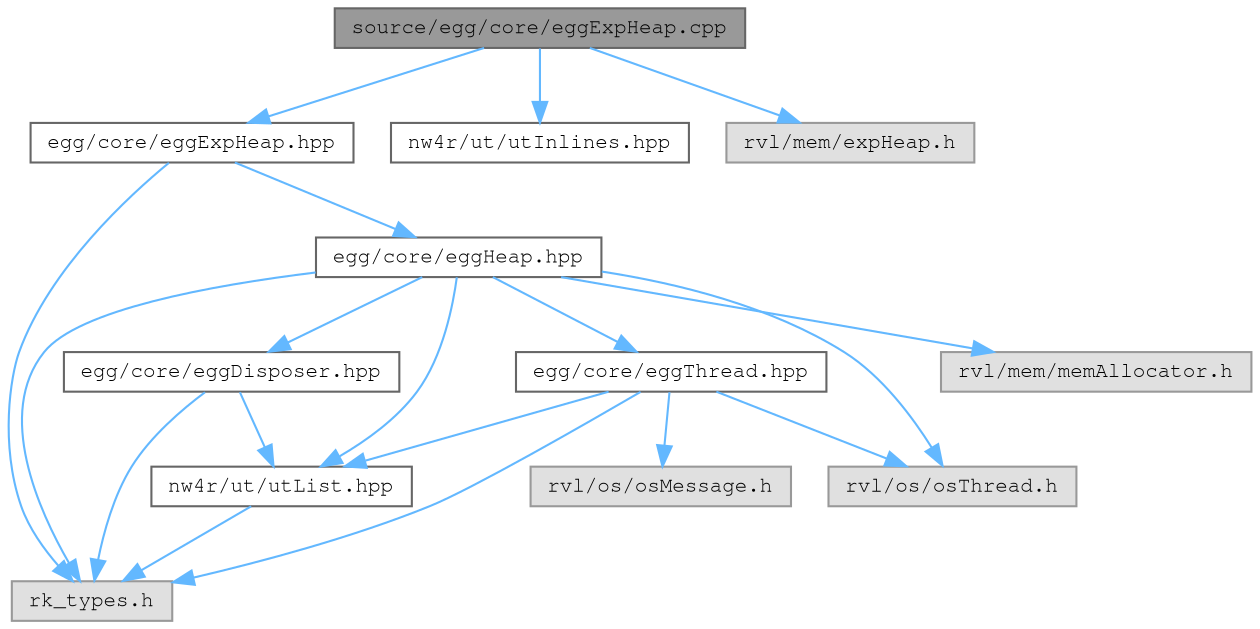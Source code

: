 digraph "source/egg/core/eggExpHeap.cpp"
{
 // LATEX_PDF_SIZE
  bgcolor="transparent";
  edge [fontname=FreeMono,fontsize=10,labelfontname=FreeMono,labelfontsize=10];
  node [fontname=FreeMono,fontsize=10,shape=box,height=0.2,width=0.4];
  Node1 [label="source/egg/core/eggExpHeap.cpp",height=0.2,width=0.4,color="gray40", fillcolor="grey60", style="filled", fontcolor="black",tooltip="EGG wraper for expanded heaps implementation."];
  Node1 -> Node2 [color="steelblue1",style="solid"];
  Node2 [label="egg/core/eggExpHeap.hpp",height=0.2,width=0.4,color="grey40", fillcolor="white", style="filled",URL="$egg_exp_heap_8hpp.html",tooltip="EGG wraper for expanded heaps header."];
  Node2 -> Node3 [color="steelblue1",style="solid"];
  Node3 [label="egg/core/eggHeap.hpp",height=0.2,width=0.4,color="grey40", fillcolor="white", style="filled",URL="$egg_heap_8hpp.html",tooltip="Base Heap class."];
  Node3 -> Node4 [color="steelblue1",style="solid"];
  Node4 [label="egg/core/eggDisposer.hpp",height=0.2,width=0.4,color="grey40", fillcolor="white", style="filled",URL="$egg_disposer_8hpp.html",tooltip="Headers for EGG::Disposer."];
  Node4 -> Node5 [color="steelblue1",style="solid"];
  Node5 [label="nw4r/ut/utList.hpp",height=0.2,width=0.4,color="grey40", fillcolor="white", style="filled",URL="$ut_list_8hpp_source.html",tooltip=" "];
  Node5 -> Node6 [color="steelblue1",style="solid"];
  Node6 [label="rk_types.h",height=0.2,width=0.4,color="grey60", fillcolor="#E0E0E0", style="filled",tooltip=" "];
  Node4 -> Node6 [color="steelblue1",style="solid"];
  Node3 -> Node5 [color="steelblue1",style="solid"];
  Node3 -> Node6 [color="steelblue1",style="solid"];
  Node3 -> Node7 [color="steelblue1",style="solid"];
  Node7 [label="rvl/os/osThread.h",height=0.2,width=0.4,color="grey60", fillcolor="#E0E0E0", style="filled",tooltip=" "];
  Node3 -> Node8 [color="steelblue1",style="solid"];
  Node8 [label="rvl/mem/memAllocator.h",height=0.2,width=0.4,color="grey60", fillcolor="#E0E0E0", style="filled",tooltip=" "];
  Node3 -> Node9 [color="steelblue1",style="solid"];
  Node9 [label="egg/core/eggThread.hpp",height=0.2,width=0.4,color="grey40", fillcolor="white", style="filled",URL="$egg_thread_8hpp.html",tooltip="Thread class for extending."];
  Node9 -> Node5 [color="steelblue1",style="solid"];
  Node9 -> Node6 [color="steelblue1",style="solid"];
  Node9 -> Node10 [color="steelblue1",style="solid"];
  Node10 [label="rvl/os/osMessage.h",height=0.2,width=0.4,color="grey60", fillcolor="#E0E0E0", style="filled",tooltip=" "];
  Node9 -> Node7 [color="steelblue1",style="solid"];
  Node2 -> Node6 [color="steelblue1",style="solid"];
  Node1 -> Node11 [color="steelblue1",style="solid"];
  Node11 [label="nw4r/ut/utInlines.hpp",height=0.2,width=0.4,color="grey40", fillcolor="white", style="filled",URL="$ut_inlines_8hpp_source.html",tooltip=" "];
  Node1 -> Node12 [color="steelblue1",style="solid"];
  Node12 [label="rvl/mem/expHeap.h",height=0.2,width=0.4,color="grey60", fillcolor="#E0E0E0", style="filled",tooltip=" "];
}
